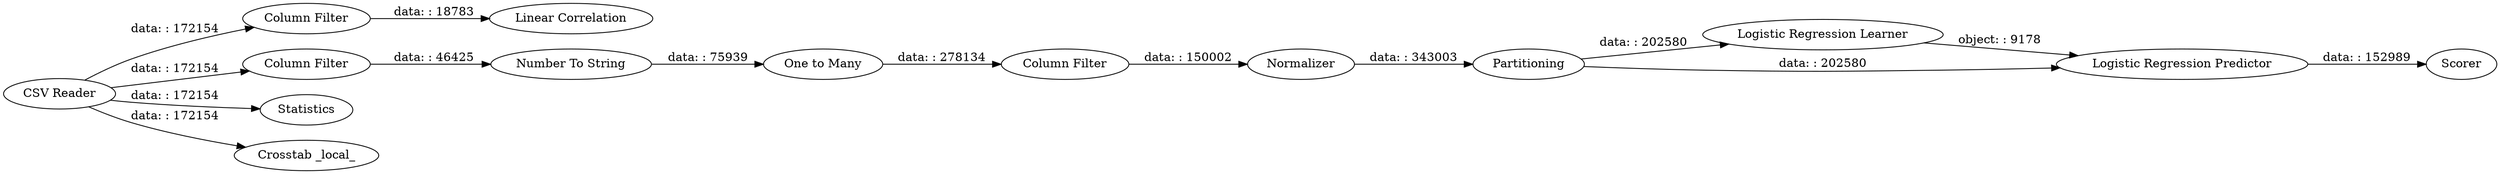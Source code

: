 digraph {
	"-5234650979815054582_10" [label="Logistic Regression Learner"]
	"-5234650979815054582_5" [label="Column Filter"]
	"-524640542287266572_12" [label="Column Filter"]
	"-524640542287266572_14" [label=Partitioning]
	"-5234650979815054582_2" [label=Statistics]
	"-5234650979815054582_9" [label="Crosstab _local_"]
	"-524640542287266572_10" [label="One to Many"]
	"-524640542287266572_11" [label="Number To String"]
	"-5234650979815054582_1" [label="CSV Reader"]
	"-5234650979815054582_12" [label="Logistic Regression Predictor"]
	"-5234650979815054582_13" [label=Scorer]
	"-524640542287266572_15" [label=Normalizer]
	"-524640542287266572_13" [label="Column Filter"]
	"-5234650979815054582_6" [label="Linear Correlation"]
	"-524640542287266572_11" -> "-524640542287266572_10" [label="data: : 75939"]
	"-524640542287266572_14" -> "-5234650979815054582_10" [label="data: : 202580"]
	"-5234650979815054582_1" -> "-5234650979815054582_2" [label="data: : 172154"]
	"-524640542287266572_10" -> "-524640542287266572_13" [label="data: : 278134"]
	"-5234650979815054582_5" -> "-5234650979815054582_6" [label="data: : 18783"]
	"-5234650979815054582_1" -> "-5234650979815054582_5" [label="data: : 172154"]
	"-524640542287266572_13" -> "-524640542287266572_15" [label="data: : 150002"]
	"-5234650979815054582_1" -> "-5234650979815054582_9" [label="data: : 172154"]
	"-524640542287266572_14" -> "-5234650979815054582_12" [label="data: : 202580"]
	"-5234650979815054582_10" -> "-5234650979815054582_12" [label="object: : 9178"]
	"-5234650979815054582_12" -> "-5234650979815054582_13" [label="data: : 152989"]
	"-524640542287266572_15" -> "-524640542287266572_14" [label="data: : 343003"]
	"-524640542287266572_12" -> "-524640542287266572_11" [label="data: : 46425"]
	"-5234650979815054582_1" -> "-524640542287266572_12" [label="data: : 172154"]
	rankdir=LR
}
